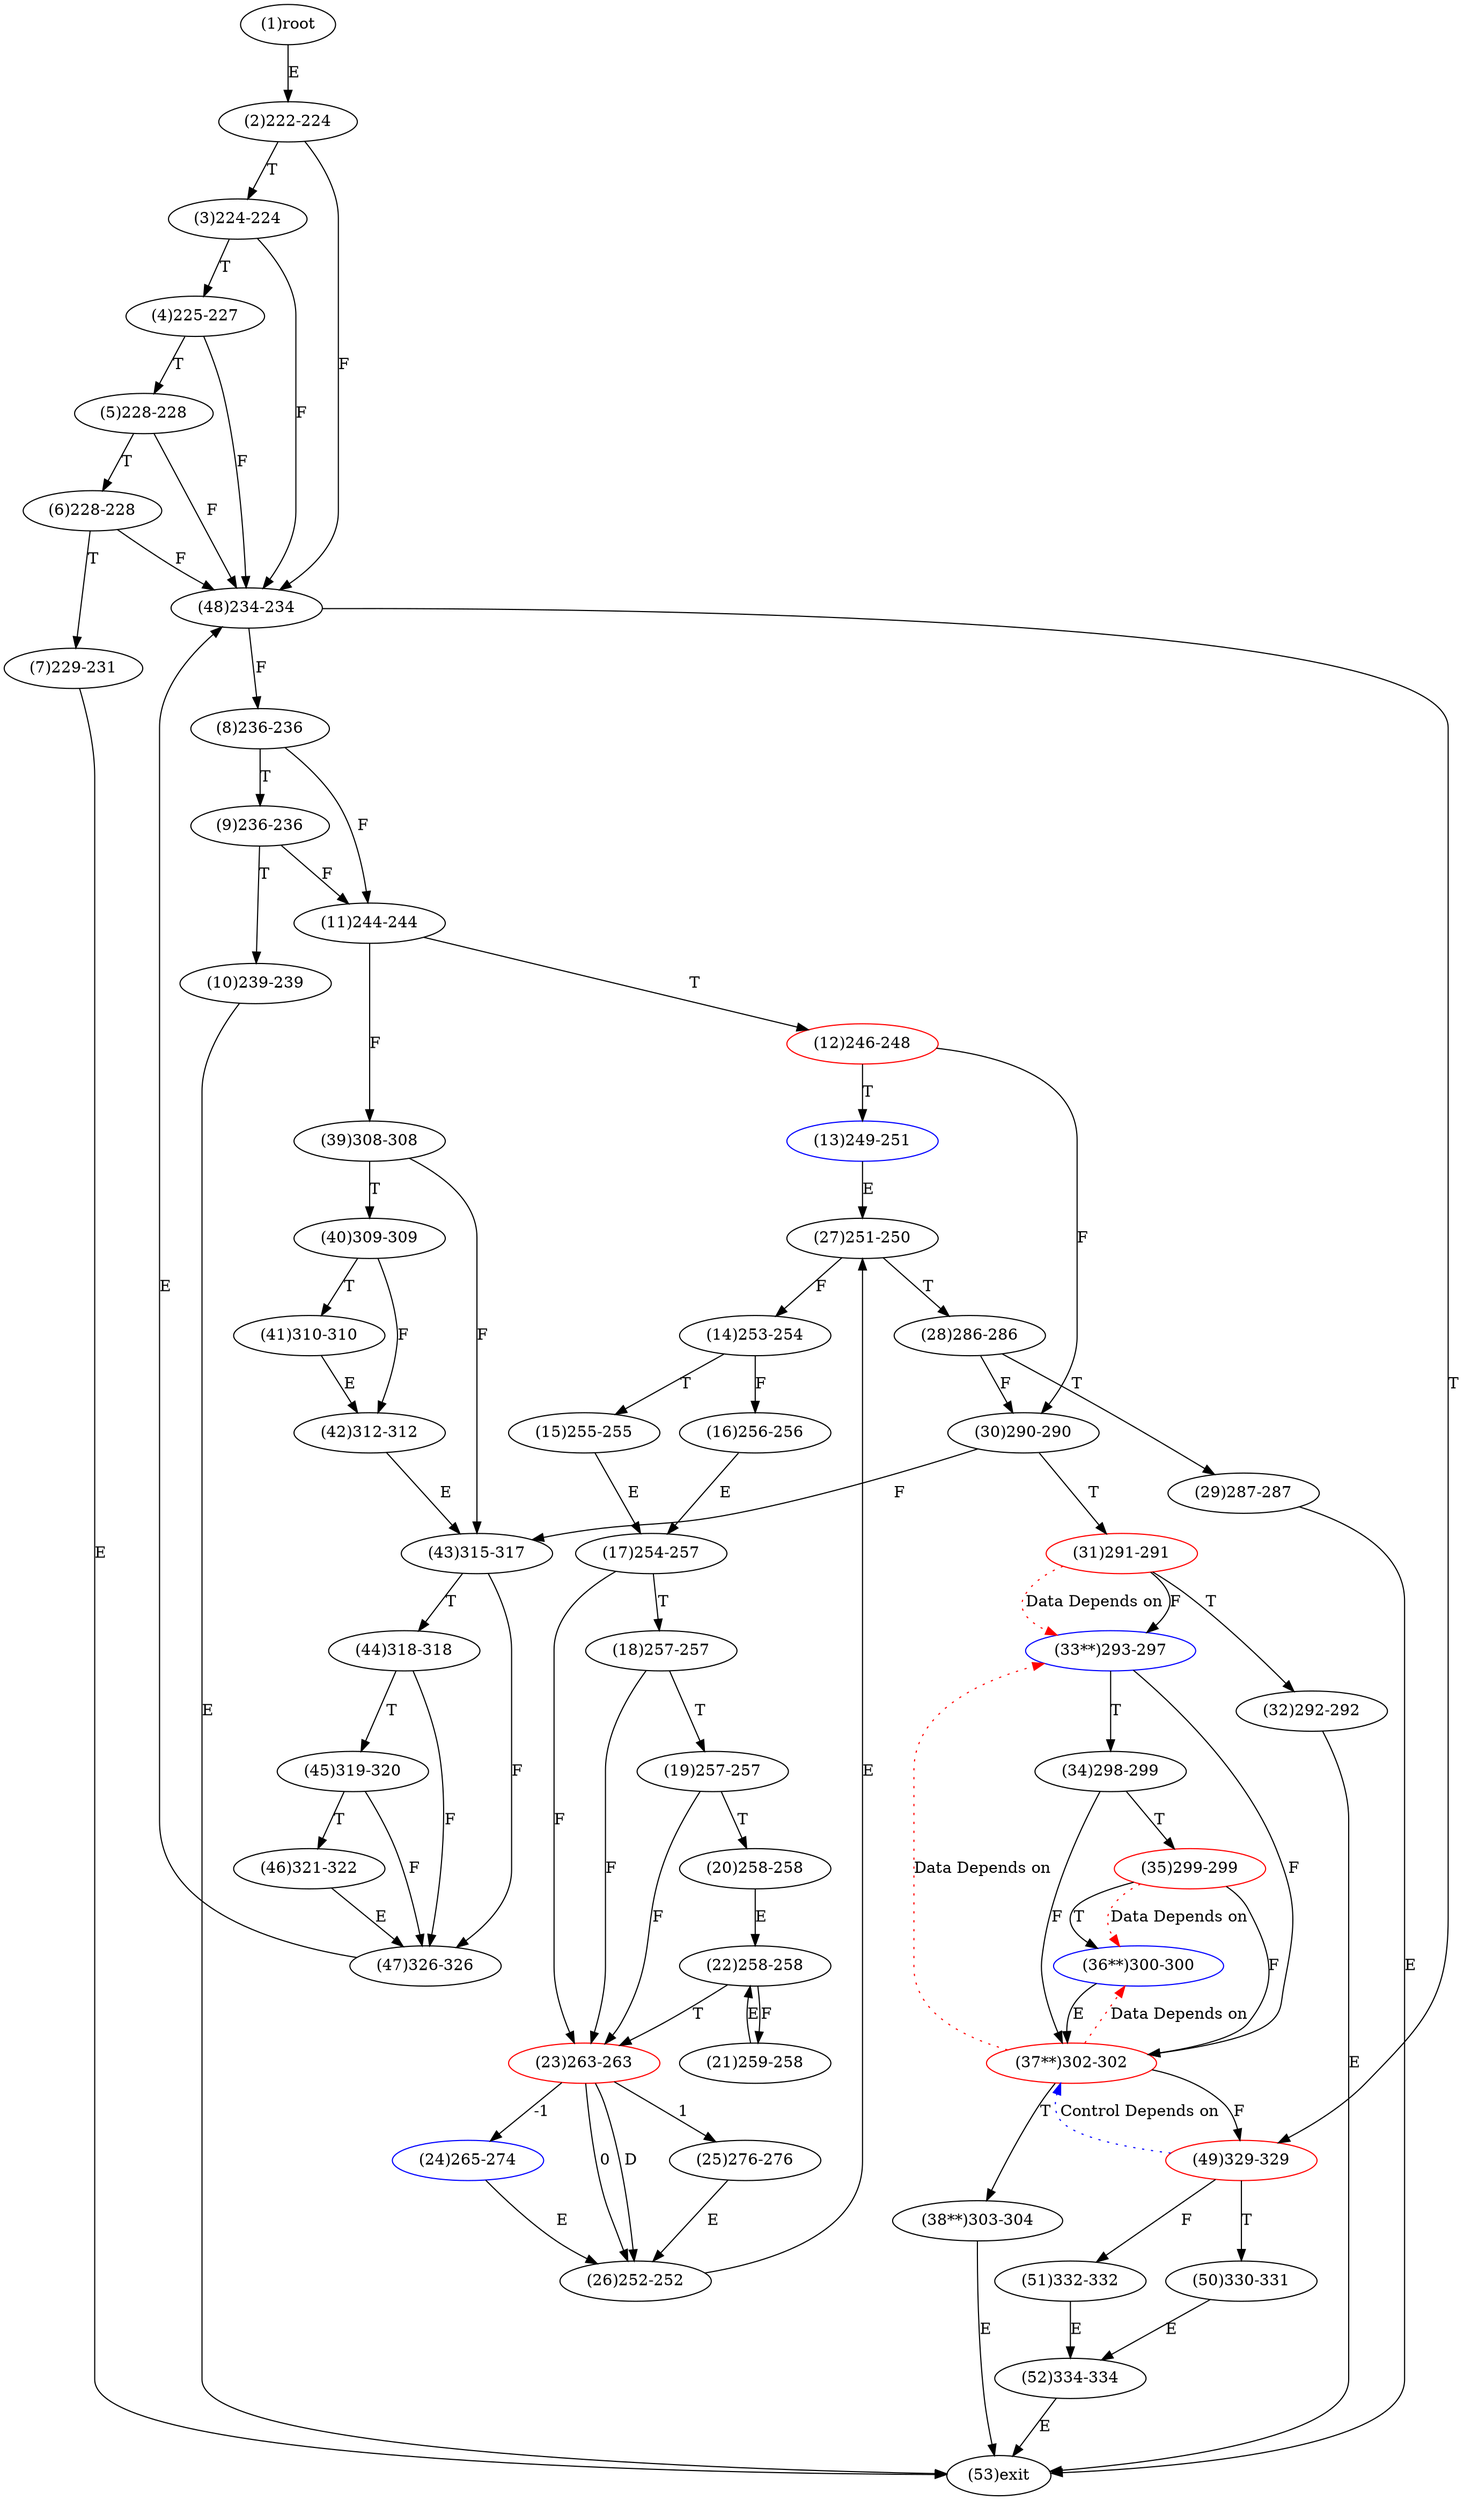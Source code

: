 digraph "" { 
1[ label="(1)root"];
2[ label="(2)222-224"];
3[ label="(3)224-224"];
4[ label="(4)225-227"];
5[ label="(5)228-228"];
6[ label="(6)228-228"];
7[ label="(7)229-231"];
8[ label="(8)236-236"];
9[ label="(9)236-236"];
10[ label="(10)239-239"];
11[ label="(11)244-244"];
12[ label="(12)246-248",color=red];
13[ label="(13)249-251",color=blue];
14[ label="(14)253-254"];
15[ label="(15)255-255"];
17[ label="(17)254-257"];
16[ label="(16)256-256"];
19[ label="(19)257-257"];
18[ label="(18)257-257"];
21[ label="(21)259-258"];
20[ label="(20)258-258"];
23[ label="(23)263-263",color=red];
22[ label="(22)258-258"];
25[ label="(25)276-276"];
24[ label="(24)265-274",color=blue];
27[ label="(27)251-250"];
26[ label="(26)252-252"];
29[ label="(29)287-287"];
28[ label="(28)286-286"];
31[ label="(31)291-291",color=red];
30[ label="(30)290-290"];
34[ label="(34)298-299"];
35[ label="(35)299-299",color=red];
32[ label="(32)292-292"];
33[ label="(33**)293-297",color=blue];
38[ label="(38**)303-304"];
39[ label="(39)308-308"];
36[ label="(36**)300-300",color=blue];
37[ label="(37**)302-302",color=red];
42[ label="(42)312-312"];
43[ label="(43)315-317"];
40[ label="(40)309-309"];
41[ label="(41)310-310"];
46[ label="(46)321-322"];
47[ label="(47)326-326"];
44[ label="(44)318-318"];
45[ label="(45)319-320"];
51[ label="(51)332-332"];
50[ label="(50)330-331"];
49[ label="(49)329-329",color=red];
48[ label="(48)234-234"];
53[ label="(53)exit"];
52[ label="(52)334-334"];
1->2[ label="E"];
2->48[ label="F"];
2->3[ label="T"];
3->48[ label="F"];
3->4[ label="T"];
4->48[ label="F"];
4->5[ label="T"];
5->48[ label="F"];
5->6[ label="T"];
6->48[ label="F"];
6->7[ label="T"];
7->53[ label="E"];
8->11[ label="F"];
8->9[ label="T"];
9->11[ label="F"];
9->10[ label="T"];
10->53[ label="E"];
11->39[ label="F"];
11->12[ label="T"];
12->30[ label="F"];
12->13[ label="T"];
13->27[ label="E"];
14->16[ label="F"];
14->15[ label="T"];
15->17[ label="E"];
16->17[ label="E"];
17->23[ label="F"];
17->18[ label="T"];
18->23[ label="F"];
18->19[ label="T"];
19->23[ label="F"];
19->20[ label="T"];
20->22[ label="E"];
21->22[ label="E"];
22->21[ label="F"];
22->23[ label="T"];
23->24[ label="-1"];
23->26[ label="0"];
23->25[ label="1"];
23->26[ label="D"];
24->26[ label="E"];
25->26[ label="E"];
26->27[ label="E"];
27->14[ label="F"];
27->28[ label="T"];
28->30[ label="F"];
28->29[ label="T"];
29->53[ label="E"];
30->43[ label="F"];
30->31[ label="T"];
31->33[ label="F"];
31->32[ label="T"];
32->53[ label="E"];
33->37[ label="F"];
33->34[ label="T"];
34->37[ label="F"];
34->35[ label="T"];
35->37[ label="F"];
35->36[ label="T"];
36->37[ label="E"];
37->49[ label="F"];
37->38[ label="T"];
38->53[ label="E"];
39->43[ label="F"];
39->40[ label="T"];
40->42[ label="F"];
40->41[ label="T"];
41->42[ label="E"];
42->43[ label="E"];
43->47[ label="F"];
43->44[ label="T"];
44->47[ label="F"];
44->45[ label="T"];
45->47[ label="F"];
45->46[ label="T"];
46->47[ label="E"];
47->48[ label="E"];
48->8[ label="F"];
48->49[ label="T"];
49->51[ label="F"];
49->50[ label="T"];
50->52[ label="E"];
51->52[ label="E"];
52->53[ label="E"];
31->33[ color="red" label="Data Depends on" style = dotted ];
35->36[ color="red" label="Data Depends on" style = dotted ];
37->36[ color="red" label="Data Depends on" style = dotted ];
37->33[ color="red" label="Data Depends on" style = dotted ];
49->37[ color="blue" label="Control Depends on" style = dotted ];
}